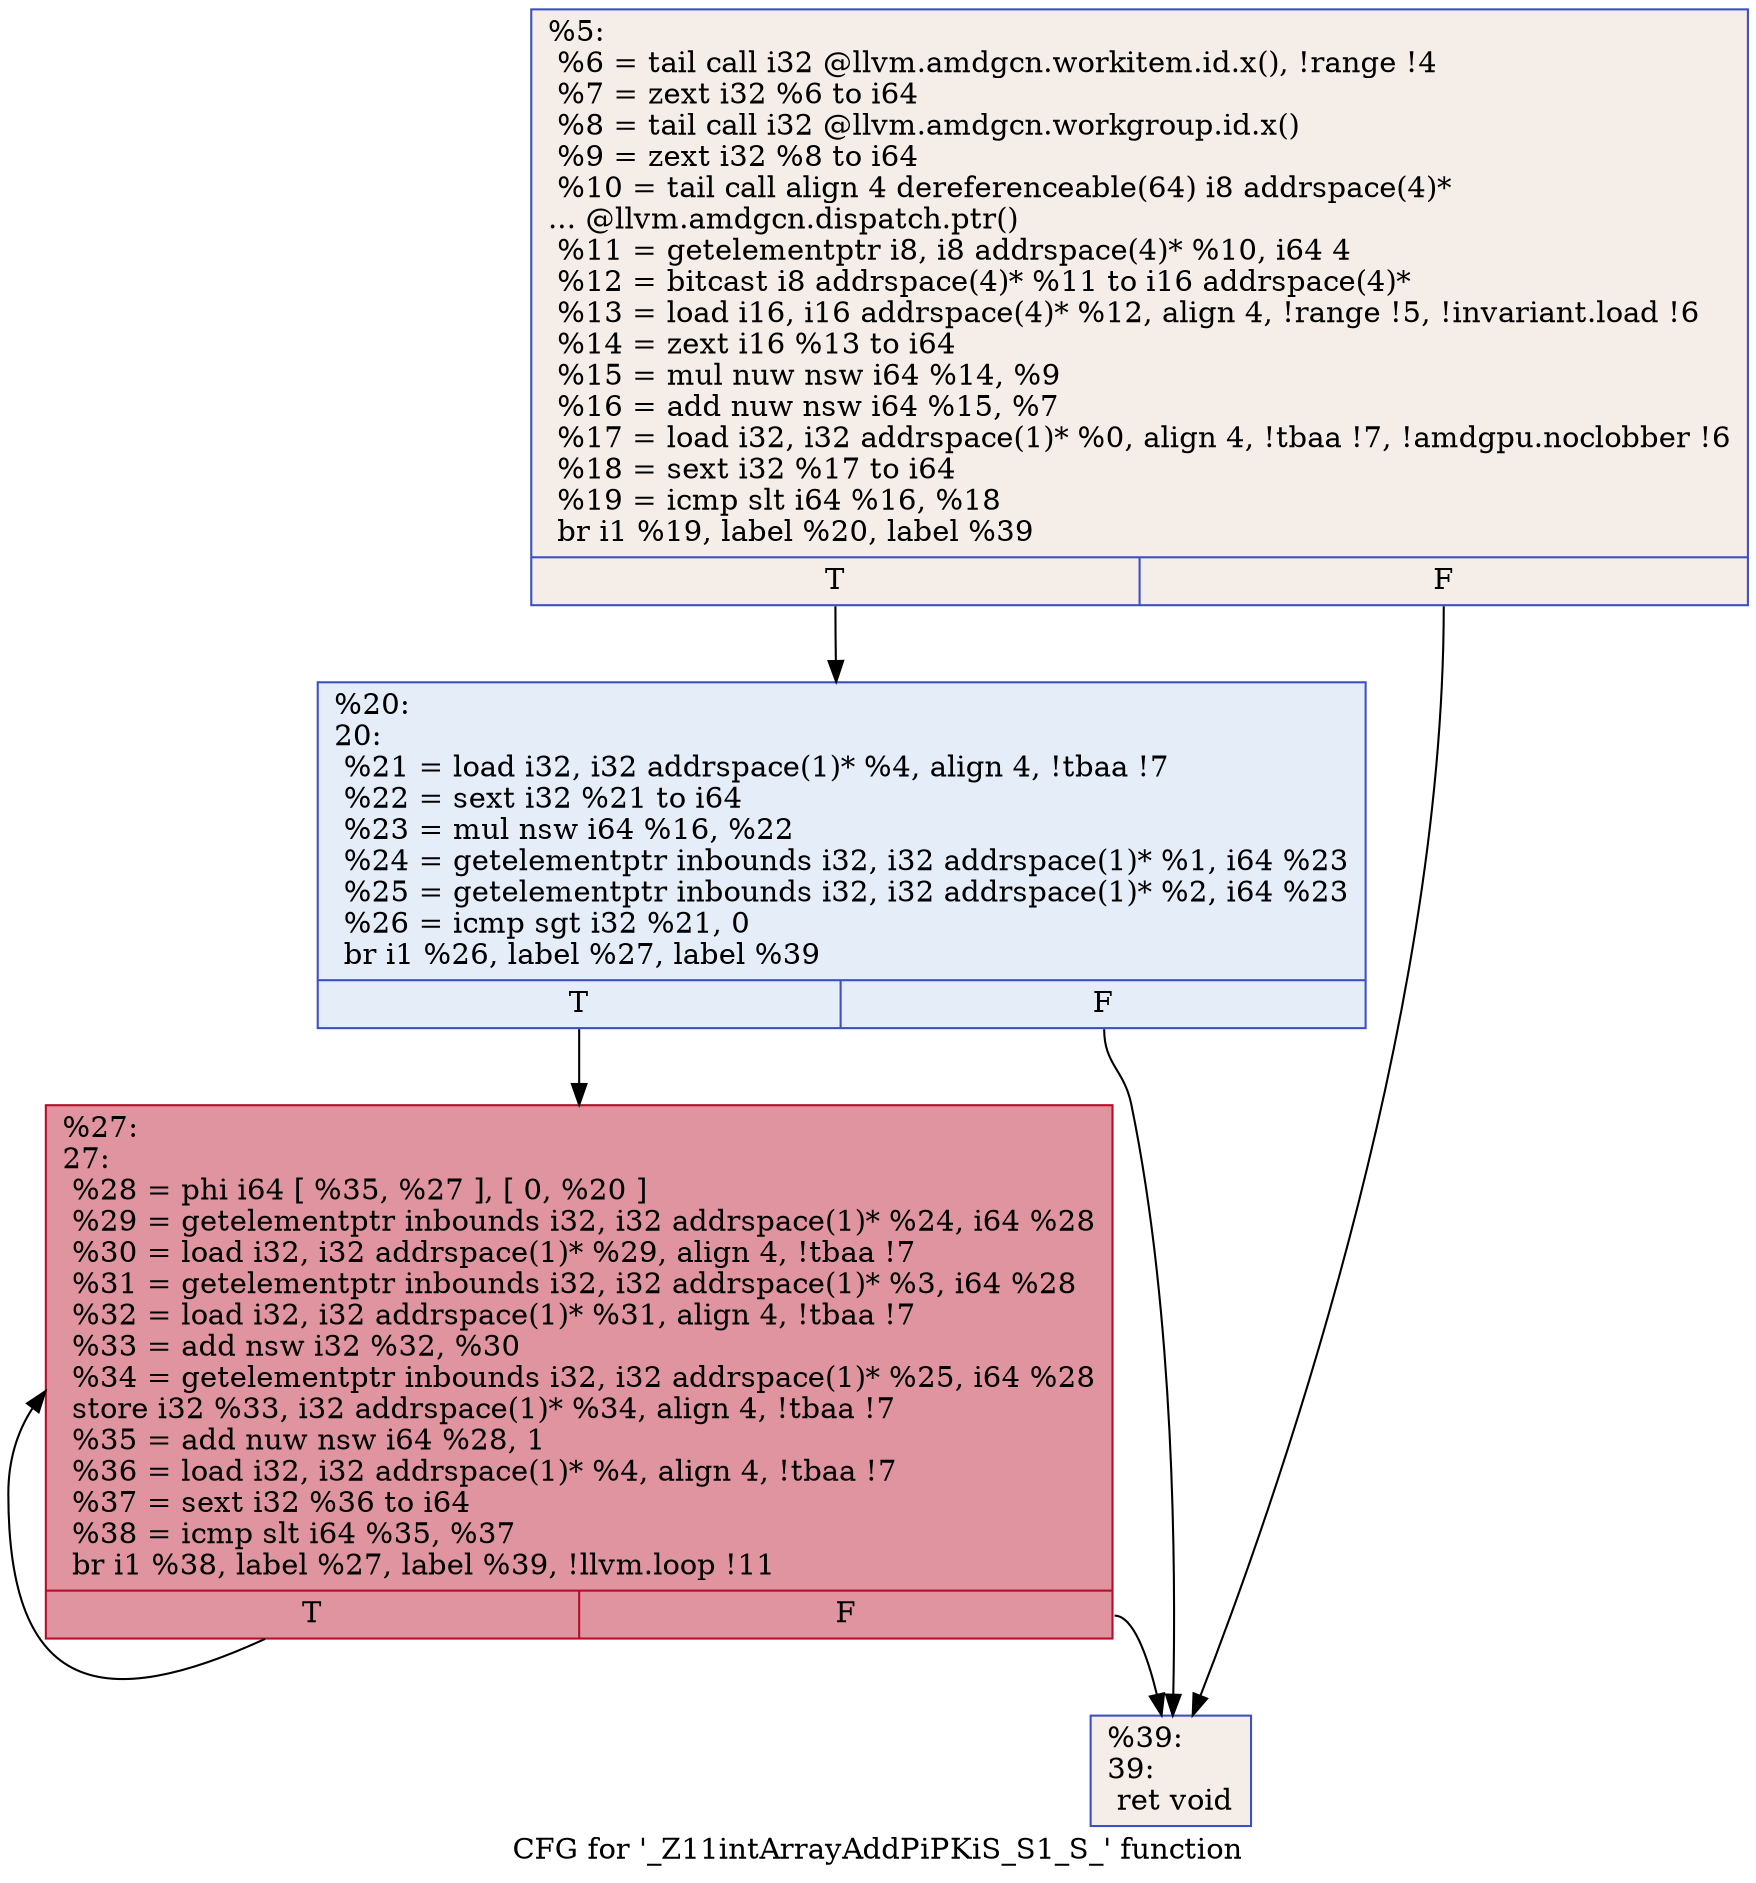 digraph "CFG for '_Z11intArrayAddPiPKiS_S1_S_' function" {
	label="CFG for '_Z11intArrayAddPiPKiS_S1_S_' function";

	Node0x64e84b0 [shape=record,color="#3d50c3ff", style=filled, fillcolor="#e8d6cc70",label="{%5:\l  %6 = tail call i32 @llvm.amdgcn.workitem.id.x(), !range !4\l  %7 = zext i32 %6 to i64\l  %8 = tail call i32 @llvm.amdgcn.workgroup.id.x()\l  %9 = zext i32 %8 to i64\l  %10 = tail call align 4 dereferenceable(64) i8 addrspace(4)*\l... @llvm.amdgcn.dispatch.ptr()\l  %11 = getelementptr i8, i8 addrspace(4)* %10, i64 4\l  %12 = bitcast i8 addrspace(4)* %11 to i16 addrspace(4)*\l  %13 = load i16, i16 addrspace(4)* %12, align 4, !range !5, !invariant.load !6\l  %14 = zext i16 %13 to i64\l  %15 = mul nuw nsw i64 %14, %9\l  %16 = add nuw nsw i64 %15, %7\l  %17 = load i32, i32 addrspace(1)* %0, align 4, !tbaa !7, !amdgpu.noclobber !6\l  %18 = sext i32 %17 to i64\l  %19 = icmp slt i64 %16, %18\l  br i1 %19, label %20, label %39\l|{<s0>T|<s1>F}}"];
	Node0x64e84b0:s0 -> Node0x64ead90;
	Node0x64e84b0:s1 -> Node0x64eae20;
	Node0x64ead90 [shape=record,color="#3d50c3ff", style=filled, fillcolor="#c5d6f270",label="{%20:\l20:                                               \l  %21 = load i32, i32 addrspace(1)* %4, align 4, !tbaa !7\l  %22 = sext i32 %21 to i64\l  %23 = mul nsw i64 %16, %22\l  %24 = getelementptr inbounds i32, i32 addrspace(1)* %1, i64 %23\l  %25 = getelementptr inbounds i32, i32 addrspace(1)* %2, i64 %23\l  %26 = icmp sgt i32 %21, 0\l  br i1 %26, label %27, label %39\l|{<s0>T|<s1>F}}"];
	Node0x64ead90:s0 -> Node0x64eb8b0;
	Node0x64ead90:s1 -> Node0x64eae20;
	Node0x64eb8b0 [shape=record,color="#b70d28ff", style=filled, fillcolor="#b70d2870",label="{%27:\l27:                                               \l  %28 = phi i64 [ %35, %27 ], [ 0, %20 ]\l  %29 = getelementptr inbounds i32, i32 addrspace(1)* %24, i64 %28\l  %30 = load i32, i32 addrspace(1)* %29, align 4, !tbaa !7\l  %31 = getelementptr inbounds i32, i32 addrspace(1)* %3, i64 %28\l  %32 = load i32, i32 addrspace(1)* %31, align 4, !tbaa !7\l  %33 = add nsw i32 %32, %30\l  %34 = getelementptr inbounds i32, i32 addrspace(1)* %25, i64 %28\l  store i32 %33, i32 addrspace(1)* %34, align 4, !tbaa !7\l  %35 = add nuw nsw i64 %28, 1\l  %36 = load i32, i32 addrspace(1)* %4, align 4, !tbaa !7\l  %37 = sext i32 %36 to i64\l  %38 = icmp slt i64 %35, %37\l  br i1 %38, label %27, label %39, !llvm.loop !11\l|{<s0>T|<s1>F}}"];
	Node0x64eb8b0:s0 -> Node0x64eb8b0;
	Node0x64eb8b0:s1 -> Node0x64eae20;
	Node0x64eae20 [shape=record,color="#3d50c3ff", style=filled, fillcolor="#e8d6cc70",label="{%39:\l39:                                               \l  ret void\l}"];
}
